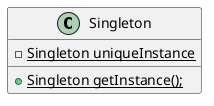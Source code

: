 @startuml

class Singleton{
    -{static}Singleton uniqueInstance

    +{static}Singleton getInstance();

}
@enduml